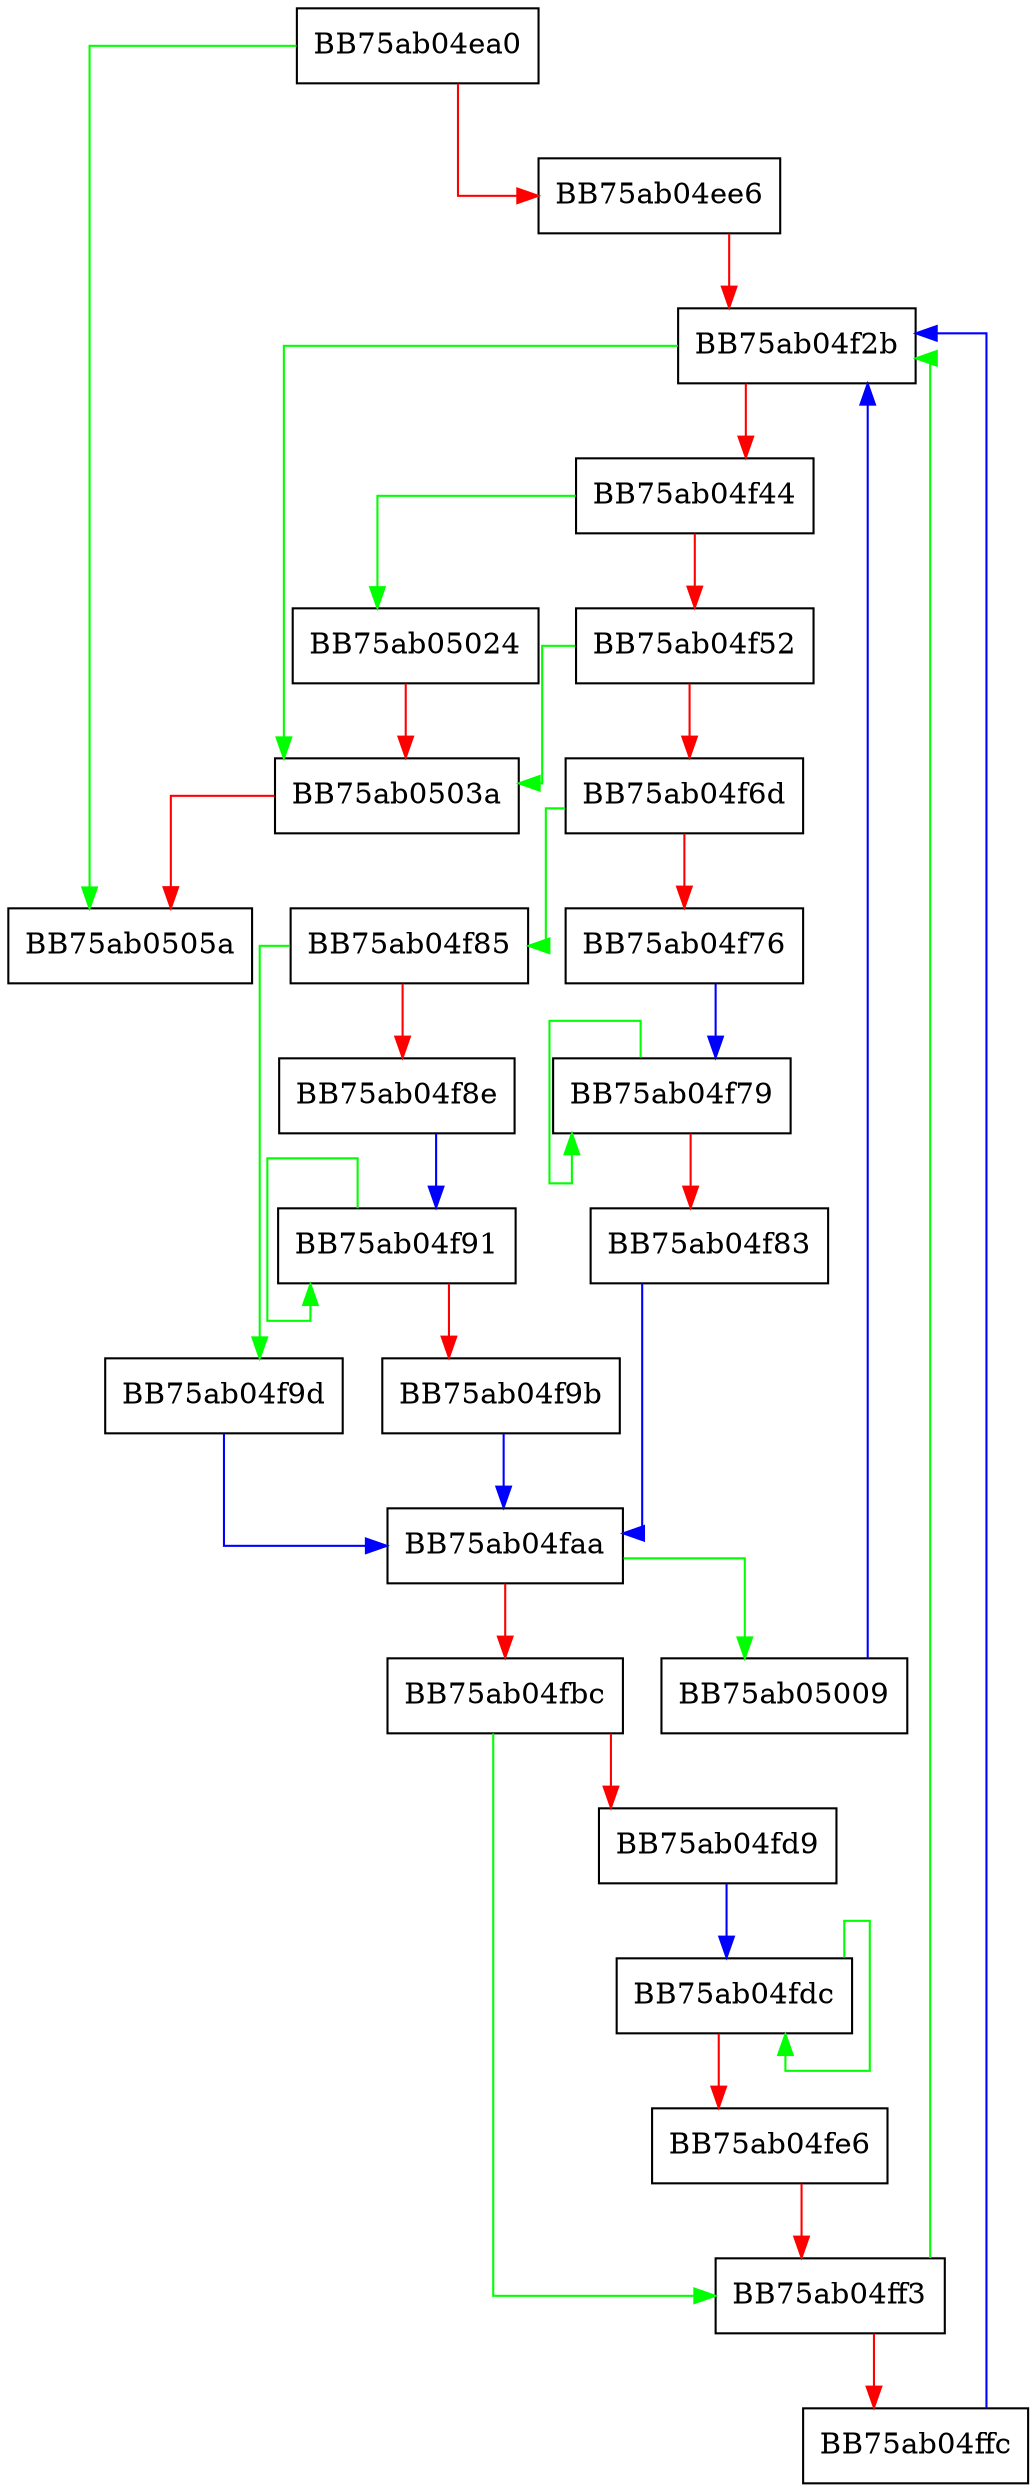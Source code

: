 digraph LuaStandaloneErrorHandler {
  node [shape="box"];
  graph [splines=ortho];
  BB75ab04ea0 -> BB75ab0505a [color="green"];
  BB75ab04ea0 -> BB75ab04ee6 [color="red"];
  BB75ab04ee6 -> BB75ab04f2b [color="red"];
  BB75ab04f2b -> BB75ab0503a [color="green"];
  BB75ab04f2b -> BB75ab04f44 [color="red"];
  BB75ab04f44 -> BB75ab05024 [color="green"];
  BB75ab04f44 -> BB75ab04f52 [color="red"];
  BB75ab04f52 -> BB75ab0503a [color="green"];
  BB75ab04f52 -> BB75ab04f6d [color="red"];
  BB75ab04f6d -> BB75ab04f85 [color="green"];
  BB75ab04f6d -> BB75ab04f76 [color="red"];
  BB75ab04f76 -> BB75ab04f79 [color="blue"];
  BB75ab04f79 -> BB75ab04f79 [color="green"];
  BB75ab04f79 -> BB75ab04f83 [color="red"];
  BB75ab04f83 -> BB75ab04faa [color="blue"];
  BB75ab04f85 -> BB75ab04f9d [color="green"];
  BB75ab04f85 -> BB75ab04f8e [color="red"];
  BB75ab04f8e -> BB75ab04f91 [color="blue"];
  BB75ab04f91 -> BB75ab04f91 [color="green"];
  BB75ab04f91 -> BB75ab04f9b [color="red"];
  BB75ab04f9b -> BB75ab04faa [color="blue"];
  BB75ab04f9d -> BB75ab04faa [color="blue"];
  BB75ab04faa -> BB75ab05009 [color="green"];
  BB75ab04faa -> BB75ab04fbc [color="red"];
  BB75ab04fbc -> BB75ab04ff3 [color="green"];
  BB75ab04fbc -> BB75ab04fd9 [color="red"];
  BB75ab04fd9 -> BB75ab04fdc [color="blue"];
  BB75ab04fdc -> BB75ab04fdc [color="green"];
  BB75ab04fdc -> BB75ab04fe6 [color="red"];
  BB75ab04fe6 -> BB75ab04ff3 [color="red"];
  BB75ab04ff3 -> BB75ab04f2b [color="green"];
  BB75ab04ff3 -> BB75ab04ffc [color="red"];
  BB75ab04ffc -> BB75ab04f2b [color="blue"];
  BB75ab05009 -> BB75ab04f2b [color="blue"];
  BB75ab05024 -> BB75ab0503a [color="red"];
  BB75ab0503a -> BB75ab0505a [color="red"];
}